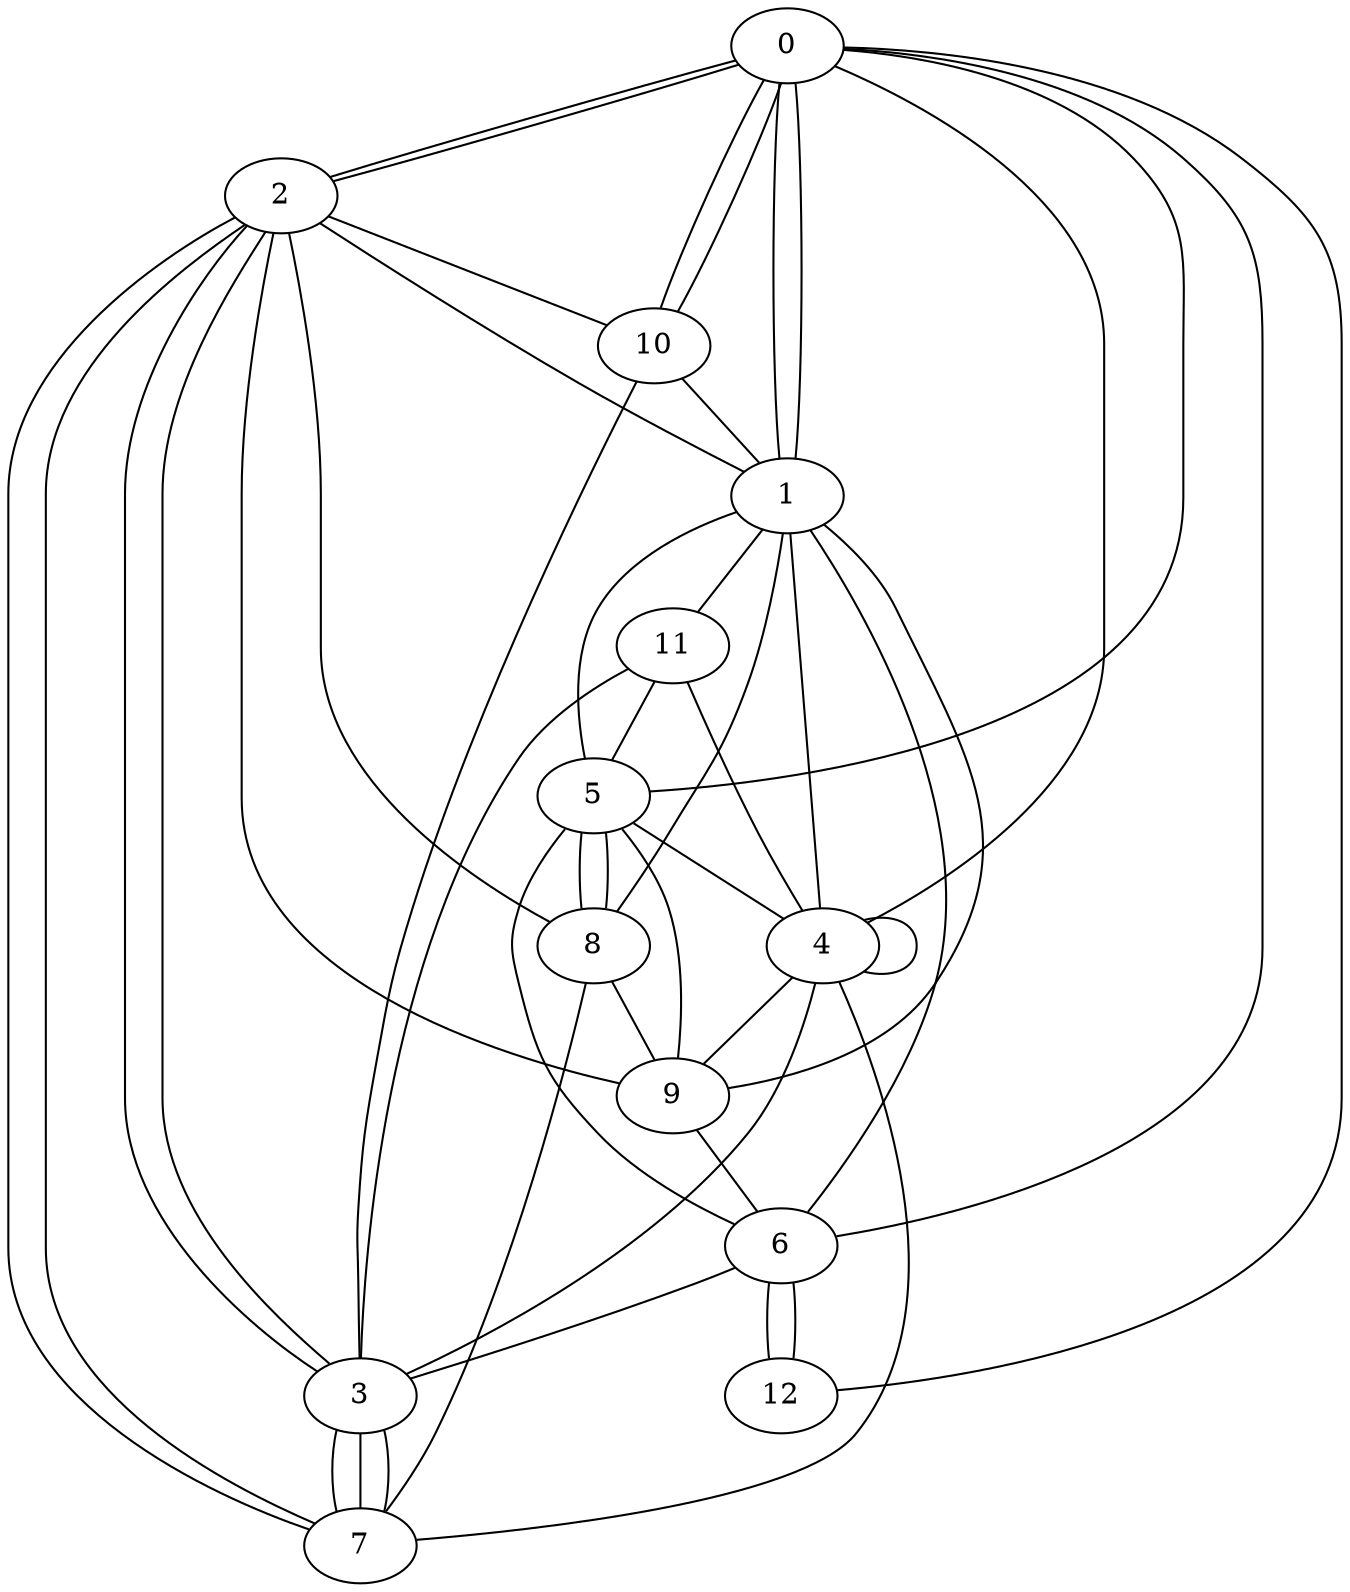 graph G {
0;
1;
2;
3;
4;
5;
6;
7;
8;
9;
10;
11;
12;
10--3 ;
0--2 ;
4--4 ;
2--9 ;
6--1 ;
1--4 ;
0--5 ;
2--0 ;
9--5 ;
2--7 ;
2--10 ;
8--7 ;
2--3 ;
7--2 ;
8--1 ;
3--11 ;
6--3 ;
2--3 ;
8--2 ;
2--1 ;
4--11 ;
4--3 ;
10--1 ;
4--0 ;
8--5 ;
5--4 ;
9--6 ;
1--0 ;
5--8 ;
12--0 ;
6--12 ;
7--4 ;
0--10 ;
11--5 ;
8--9 ;
4--9 ;
1--11 ;
3--7 ;
1--5 ;
7--3 ;
0--6 ;
1--0 ;
0--10 ;
6--12 ;
3--7 ;
6--5 ;
1--9 ;
}
